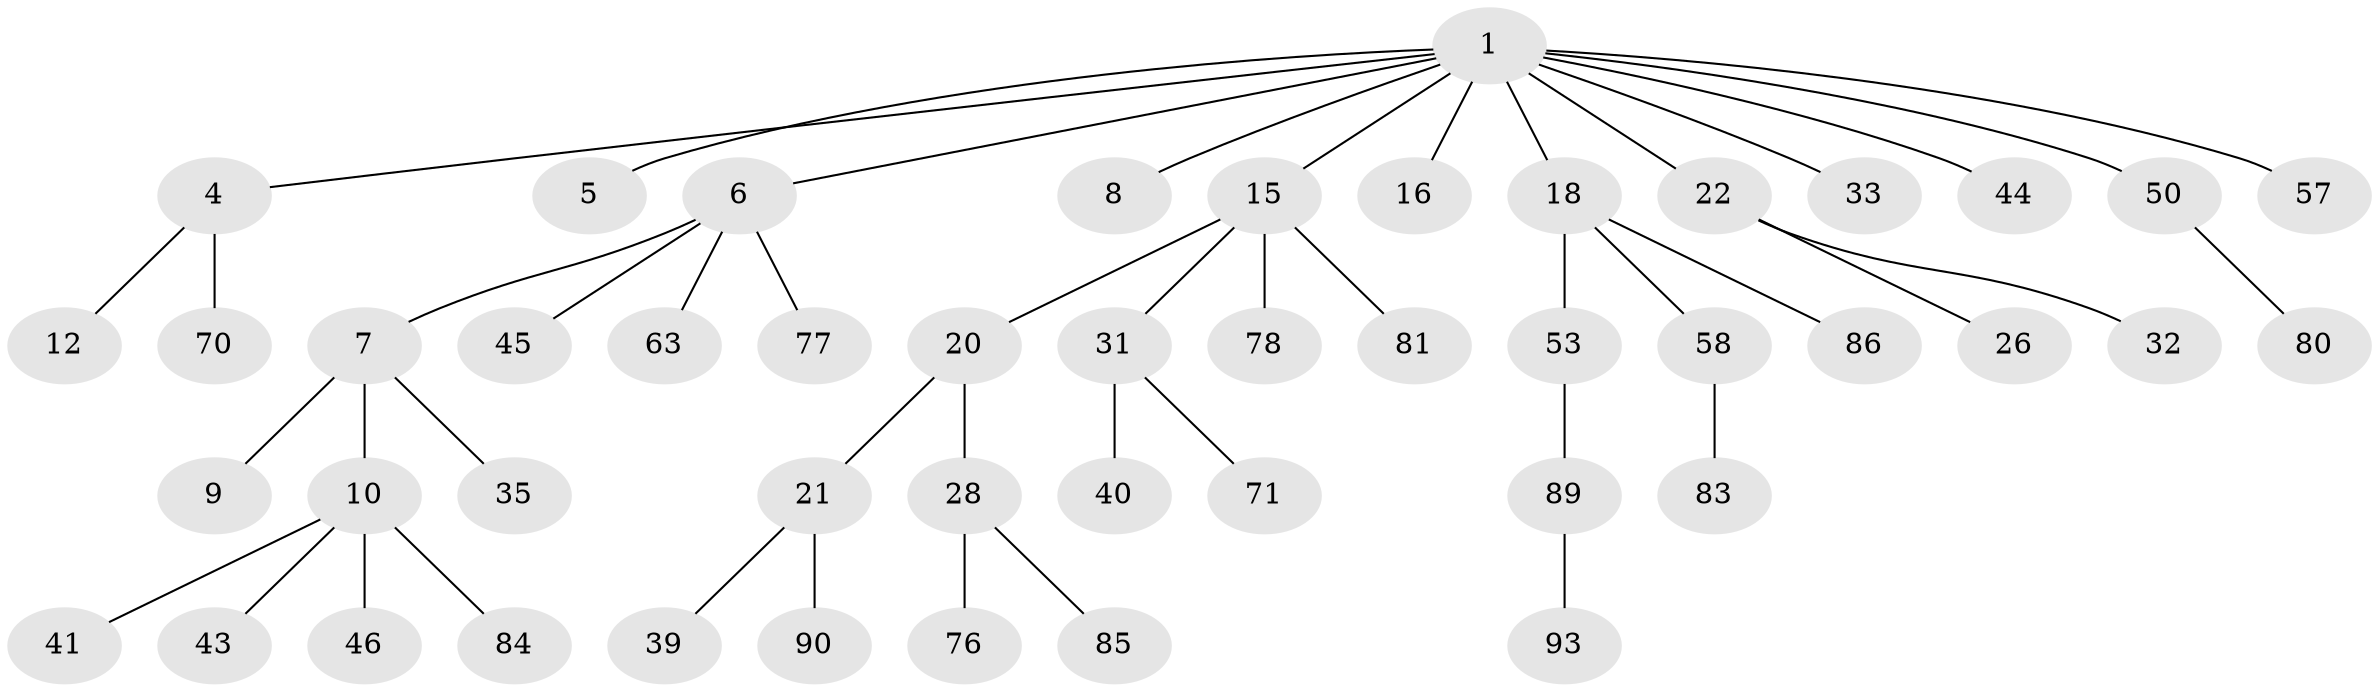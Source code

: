 // original degree distribution, {5: 0.010638297872340425, 3: 0.14893617021276595, 6: 0.031914893617021274, 4: 0.09574468085106383, 1: 0.5212765957446809, 2: 0.19148936170212766}
// Generated by graph-tools (version 1.1) at 2025/15/03/09/25 04:15:36]
// undirected, 47 vertices, 46 edges
graph export_dot {
graph [start="1"]
  node [color=gray90,style=filled];
  1 [super="+2+3"];
  4;
  5 [super="+37+55"];
  6 [super="+17+19+48"];
  7;
  8;
  9 [super="+42+92"];
  10 [super="+27+11"];
  12 [super="+36+91"];
  15 [super="+25"];
  16 [super="+68"];
  18 [super="+24+34+74"];
  20 [super="+23"];
  21 [super="+30"];
  22 [super="+60+51+64"];
  26;
  28 [super="+29"];
  31;
  32;
  33;
  35 [super="+38"];
  39 [super="+47"];
  40;
  41;
  43 [super="+72"];
  44 [super="+61"];
  45;
  46;
  50 [super="+65+54"];
  53 [super="+67"];
  57;
  58;
  63;
  70;
  71;
  76;
  77;
  78 [super="+82"];
  80;
  81;
  83;
  84;
  85;
  86;
  89;
  90;
  93;
  1 -- 6;
  1 -- 8;
  1 -- 15;
  1 -- 16;
  1 -- 22;
  1 -- 33;
  1 -- 4;
  1 -- 5;
  1 -- 44;
  1 -- 18;
  1 -- 50;
  1 -- 57;
  4 -- 12;
  4 -- 70;
  6 -- 7;
  6 -- 63;
  6 -- 45;
  6 -- 77;
  7 -- 9;
  7 -- 10;
  7 -- 35;
  10 -- 43;
  10 -- 46;
  10 -- 41;
  10 -- 84;
  15 -- 20;
  15 -- 81;
  15 -- 31;
  15 -- 78;
  18 -- 58;
  18 -- 53;
  18 -- 86;
  20 -- 21;
  20 -- 28;
  21 -- 39;
  21 -- 90;
  22 -- 26;
  22 -- 32;
  28 -- 76;
  28 -- 85;
  31 -- 40;
  31 -- 71;
  50 -- 80;
  53 -- 89;
  58 -- 83;
  89 -- 93;
}
